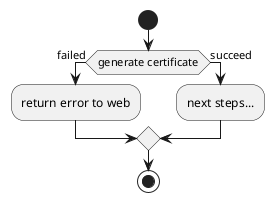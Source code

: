 @startuml
start

if (generate certificate) then (failed)
:return error to web;

else (succeed)
:next steps...;

endif

stop
@enduml